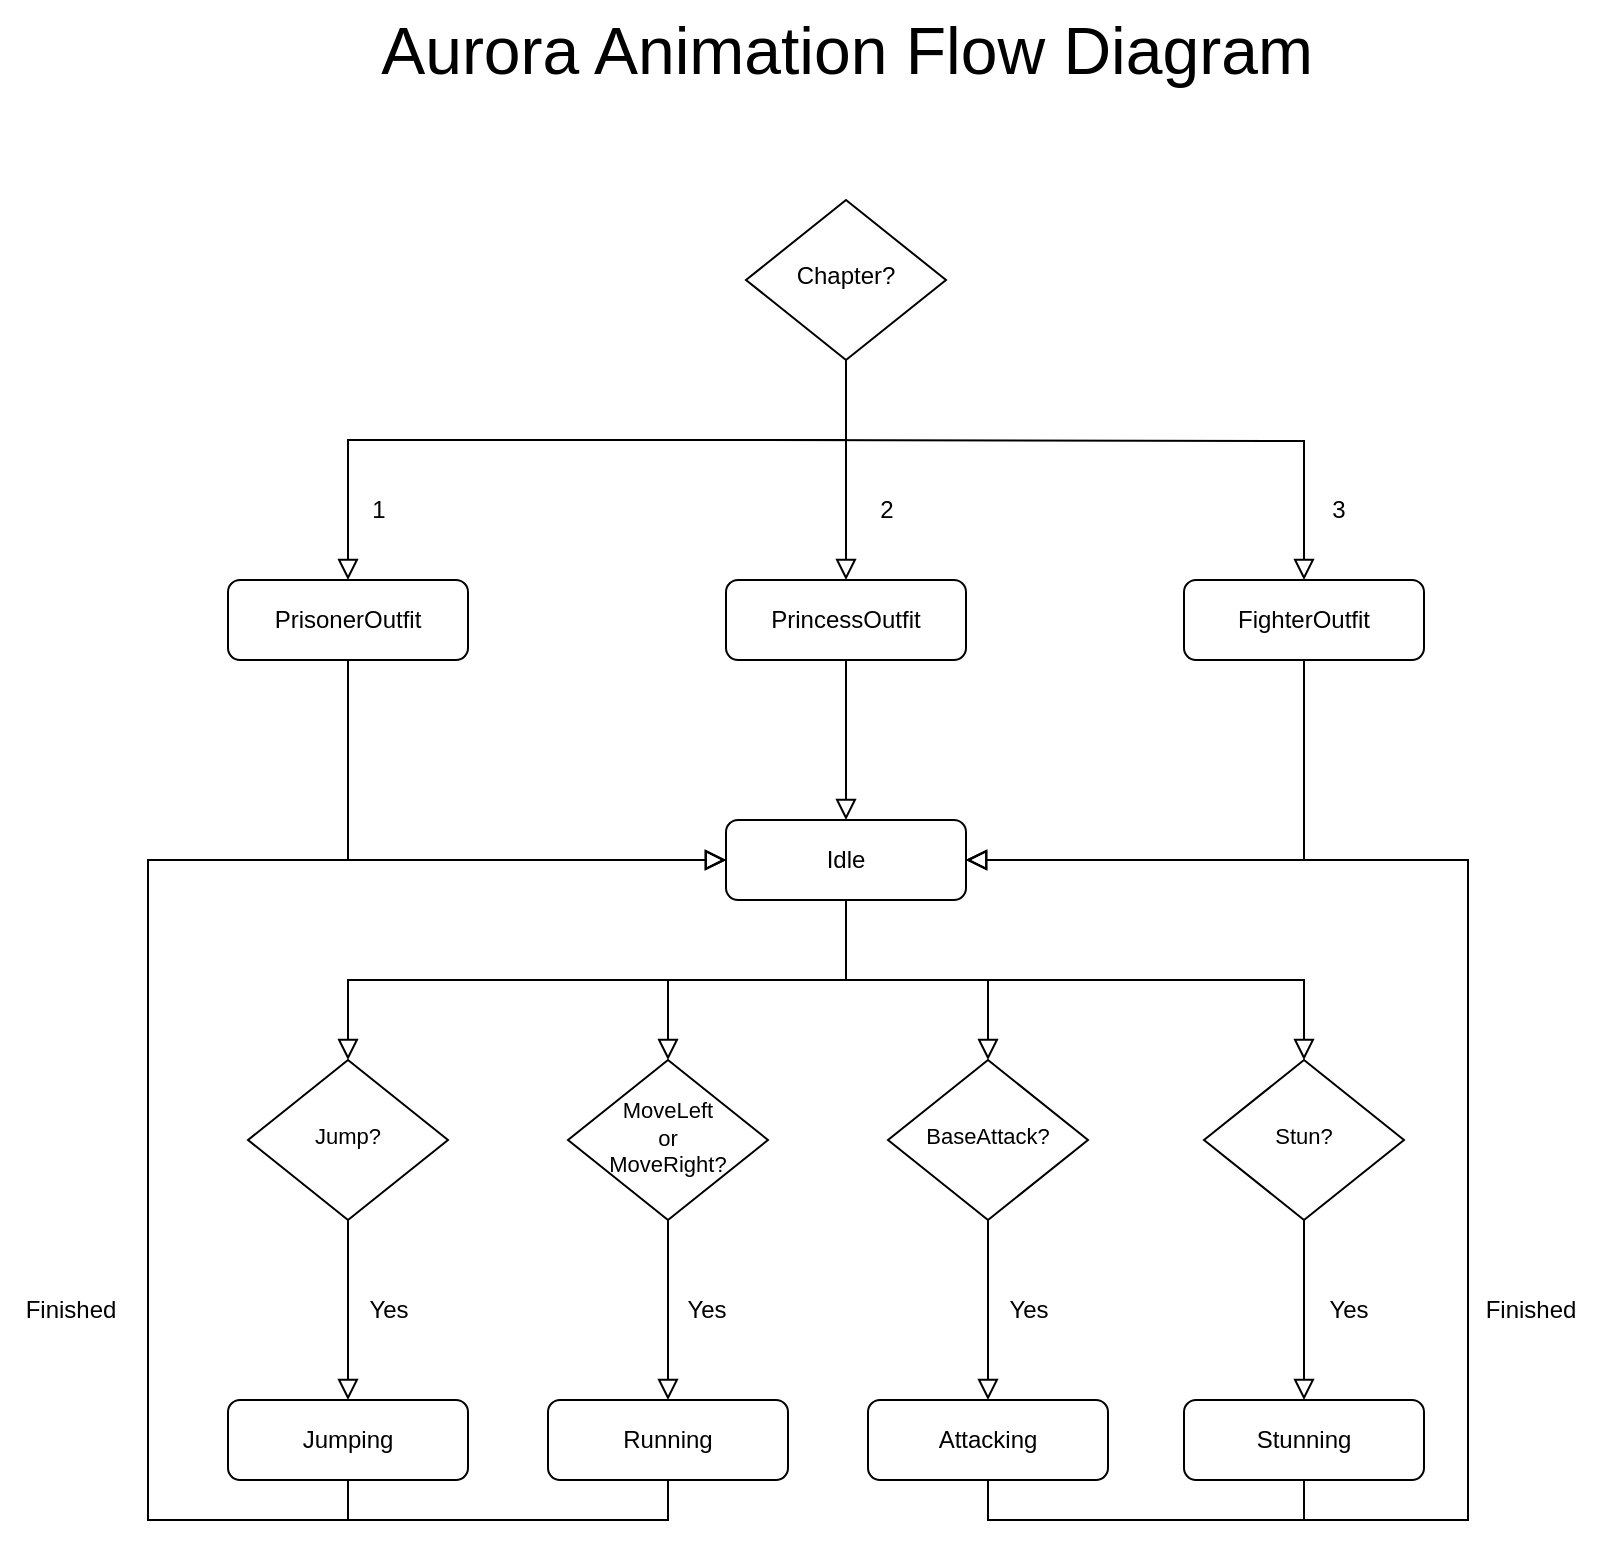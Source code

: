 <mxfile version="24.4.13" type="device">
  <diagram id="C5RBs43oDa-KdzZeNtuy" name="Page-1">
    <mxGraphModel dx="1050" dy="585" grid="1" gridSize="10" guides="1" tooltips="1" connect="1" arrows="1" fold="1" page="1" pageScale="1" pageWidth="827" pageHeight="1169" background="#ffffff" math="0" shadow="0">
      <root>
        <mxCell id="WIyWlLk6GJQsqaUBKTNV-0" />
        <mxCell id="WIyWlLk6GJQsqaUBKTNV-1" parent="WIyWlLk6GJQsqaUBKTNV-0" />
        <mxCell id="WIyWlLk6GJQsqaUBKTNV-2" value="" style="rounded=0;html=1;jettySize=auto;orthogonalLoop=1;fontSize=11;endArrow=block;endFill=0;endSize=8;strokeWidth=1;shadow=0;labelBackgroundColor=none;edgeStyle=orthogonalEdgeStyle;exitX=0.5;exitY=1;exitDx=0;exitDy=0;entryX=0.5;entryY=0;entryDx=0;entryDy=0;" parent="WIyWlLk6GJQsqaUBKTNV-1" source="n2T8AlLvgIsCgImxhBs7-0" target="n2T8AlLvgIsCgImxhBs7-11" edge="1">
          <mxGeometry relative="1" as="geometry">
            <mxPoint x="377" y="230" as="sourcePoint" />
            <mxPoint x="263" y="300" as="targetPoint" />
            <Array as="points">
              <mxPoint x="423" y="260" />
              <mxPoint x="263" y="260" />
            </Array>
          </mxGeometry>
        </mxCell>
        <mxCell id="n2T8AlLvgIsCgImxhBs7-0" value="Chapter?" style="rhombus;whiteSpace=wrap;html=1;shadow=0;fontFamily=Helvetica;fontSize=12;align=center;strokeWidth=1;spacing=6;spacingTop=-4;" vertex="1" parent="WIyWlLk6GJQsqaUBKTNV-1">
          <mxGeometry x="383" y="140" width="100" height="80" as="geometry" />
        </mxCell>
        <mxCell id="n2T8AlLvgIsCgImxhBs7-4" value="" style="rounded=0;html=1;jettySize=auto;orthogonalLoop=1;fontSize=11;endArrow=block;endFill=0;endSize=8;strokeWidth=1;shadow=0;labelBackgroundColor=none;edgeStyle=orthogonalEdgeStyle;exitX=0.5;exitY=1;exitDx=0;exitDy=0;entryX=0.5;entryY=0;entryDx=0;entryDy=0;" edge="1" parent="WIyWlLk6GJQsqaUBKTNV-1" source="n2T8AlLvgIsCgImxhBs7-0" target="n2T8AlLvgIsCgImxhBs7-10">
          <mxGeometry relative="1" as="geometry">
            <mxPoint x="383" y="230" as="sourcePoint" />
            <mxPoint x="373" y="350" as="targetPoint" />
          </mxGeometry>
        </mxCell>
        <mxCell id="n2T8AlLvgIsCgImxhBs7-5" value="" style="rounded=0;html=1;jettySize=auto;orthogonalLoop=1;fontSize=11;endArrow=block;endFill=0;endSize=8;strokeWidth=1;shadow=0;labelBackgroundColor=none;edgeStyle=orthogonalEdgeStyle;exitX=0.5;exitY=1;exitDx=0;exitDy=0;entryX=0.5;entryY=0;entryDx=0;entryDy=0;" edge="1" parent="WIyWlLk6GJQsqaUBKTNV-1" target="n2T8AlLvgIsCgImxhBs7-9">
          <mxGeometry relative="1" as="geometry">
            <mxPoint x="373" y="260" as="sourcePoint" />
            <mxPoint x="493" y="350" as="targetPoint" />
          </mxGeometry>
        </mxCell>
        <mxCell id="n2T8AlLvgIsCgImxhBs7-6" value="3" style="text;html=1;align=center;verticalAlign=middle;resizable=0;points=[];autosize=1;strokeColor=none;fillColor=none;" vertex="1" parent="WIyWlLk6GJQsqaUBKTNV-1">
          <mxGeometry x="664" y="280" width="30" height="30" as="geometry" />
        </mxCell>
        <mxCell id="n2T8AlLvgIsCgImxhBs7-7" value="2" style="text;html=1;align=center;verticalAlign=middle;resizable=0;points=[];autosize=1;strokeColor=none;fillColor=none;" vertex="1" parent="WIyWlLk6GJQsqaUBKTNV-1">
          <mxGeometry x="438" y="280" width="30" height="30" as="geometry" />
        </mxCell>
        <mxCell id="n2T8AlLvgIsCgImxhBs7-8" value="1" style="text;html=1;align=center;verticalAlign=middle;resizable=0;points=[];autosize=1;strokeColor=none;fillColor=none;" vertex="1" parent="WIyWlLk6GJQsqaUBKTNV-1">
          <mxGeometry x="184" y="280" width="30" height="30" as="geometry" />
        </mxCell>
        <mxCell id="n2T8AlLvgIsCgImxhBs7-9" value="FighterOutfit" style="rounded=1;whiteSpace=wrap;html=1;fontSize=12;glass=0;strokeWidth=1;shadow=0;" vertex="1" parent="WIyWlLk6GJQsqaUBKTNV-1">
          <mxGeometry x="602" y="330" width="120" height="40" as="geometry" />
        </mxCell>
        <mxCell id="n2T8AlLvgIsCgImxhBs7-10" value="PrincessOutfit" style="rounded=1;whiteSpace=wrap;html=1;fontSize=12;glass=0;strokeWidth=1;shadow=0;" vertex="1" parent="WIyWlLk6GJQsqaUBKTNV-1">
          <mxGeometry x="373" y="330" width="120" height="40" as="geometry" />
        </mxCell>
        <mxCell id="n2T8AlLvgIsCgImxhBs7-11" value="PrisonerOutfit" style="rounded=1;whiteSpace=wrap;html=1;fontSize=12;glass=0;strokeWidth=1;shadow=0;" vertex="1" parent="WIyWlLk6GJQsqaUBKTNV-1">
          <mxGeometry x="124" y="330" width="120" height="40" as="geometry" />
        </mxCell>
        <mxCell id="n2T8AlLvgIsCgImxhBs7-13" value="" style="rounded=0;html=1;jettySize=auto;orthogonalLoop=1;fontSize=11;endArrow=block;endFill=0;endSize=8;strokeWidth=1;shadow=0;labelBackgroundColor=none;edgeStyle=orthogonalEdgeStyle;exitX=0.5;exitY=1;exitDx=0;exitDy=0;entryX=0;entryY=0.5;entryDx=0;entryDy=0;" edge="1" parent="WIyWlLk6GJQsqaUBKTNV-1" source="n2T8AlLvgIsCgImxhBs7-11" target="n2T8AlLvgIsCgImxhBs7-16">
          <mxGeometry relative="1" as="geometry">
            <mxPoint x="393" y="420" as="sourcePoint" />
            <mxPoint x="383" y="510" as="targetPoint" />
            <Array as="points">
              <mxPoint x="184" y="470" />
            </Array>
          </mxGeometry>
        </mxCell>
        <mxCell id="n2T8AlLvgIsCgImxhBs7-14" value="" style="rounded=0;html=1;jettySize=auto;orthogonalLoop=1;fontSize=11;endArrow=block;endFill=0;endSize=8;strokeWidth=1;shadow=0;labelBackgroundColor=none;edgeStyle=orthogonalEdgeStyle;exitX=0.5;exitY=1;exitDx=0;exitDy=0;entryX=0.5;entryY=0;entryDx=0;entryDy=0;" edge="1" parent="WIyWlLk6GJQsqaUBKTNV-1" source="n2T8AlLvgIsCgImxhBs7-10" target="n2T8AlLvgIsCgImxhBs7-16">
          <mxGeometry relative="1" as="geometry">
            <mxPoint x="463" y="400" as="sourcePoint" />
            <mxPoint x="433" y="470" as="targetPoint" />
          </mxGeometry>
        </mxCell>
        <mxCell id="n2T8AlLvgIsCgImxhBs7-15" value="" style="rounded=0;html=1;jettySize=auto;orthogonalLoop=1;fontSize=11;endArrow=block;endFill=0;endSize=8;strokeWidth=1;shadow=0;labelBackgroundColor=none;edgeStyle=orthogonalEdgeStyle;exitX=0.5;exitY=1;exitDx=0;exitDy=0;entryX=1;entryY=0.5;entryDx=0;entryDy=0;" edge="1" parent="WIyWlLk6GJQsqaUBKTNV-1" source="n2T8AlLvgIsCgImxhBs7-9" target="n2T8AlLvgIsCgImxhBs7-16">
          <mxGeometry relative="1" as="geometry">
            <mxPoint x="453" y="440" as="sourcePoint" />
            <mxPoint x="683" y="520" as="targetPoint" />
          </mxGeometry>
        </mxCell>
        <mxCell id="n2T8AlLvgIsCgImxhBs7-16" value="Idle" style="rounded=1;whiteSpace=wrap;html=1;fontSize=12;glass=0;strokeWidth=1;shadow=0;" vertex="1" parent="WIyWlLk6GJQsqaUBKTNV-1">
          <mxGeometry x="373" y="450" width="120" height="40" as="geometry" />
        </mxCell>
        <mxCell id="n2T8AlLvgIsCgImxhBs7-17" value="&lt;font style=&quot;font-size: 11px;&quot;&gt;MoveLeft&lt;/font&gt;&lt;div style=&quot;font-size: 11px;&quot;&gt;&lt;font style=&quot;font-size: 11px;&quot;&gt;or&lt;/font&gt;&lt;/div&gt;&lt;div style=&quot;font-size: 11px;&quot;&gt;&lt;font style=&quot;font-size: 11px;&quot;&gt;MoveRight?&lt;/font&gt;&lt;/div&gt;" style="rhombus;whiteSpace=wrap;html=1;shadow=0;fontFamily=Helvetica;fontSize=12;align=center;strokeWidth=1;spacing=6;spacingTop=-4;" vertex="1" parent="WIyWlLk6GJQsqaUBKTNV-1">
          <mxGeometry x="294" y="570" width="100" height="80" as="geometry" />
        </mxCell>
        <mxCell id="n2T8AlLvgIsCgImxhBs7-18" value="" style="rounded=0;html=1;jettySize=auto;orthogonalLoop=1;fontSize=11;endArrow=block;endFill=0;endSize=8;strokeWidth=1;shadow=0;labelBackgroundColor=none;edgeStyle=orthogonalEdgeStyle;exitX=0.5;exitY=1;exitDx=0;exitDy=0;entryX=0.5;entryY=0;entryDx=0;entryDy=0;" edge="1" parent="WIyWlLk6GJQsqaUBKTNV-1" source="n2T8AlLvgIsCgImxhBs7-16" target="n2T8AlLvgIsCgImxhBs7-17">
          <mxGeometry relative="1" as="geometry">
            <mxPoint x="454" y="534.5" as="sourcePoint" />
            <mxPoint x="454" y="644.5" as="targetPoint" />
          </mxGeometry>
        </mxCell>
        <mxCell id="n2T8AlLvgIsCgImxhBs7-20" value="Yes" style="text;html=1;align=center;verticalAlign=middle;resizable=0;points=[];autosize=1;strokeColor=none;fillColor=none;" vertex="1" parent="WIyWlLk6GJQsqaUBKTNV-1">
          <mxGeometry x="343" y="680" width="40" height="30" as="geometry" />
        </mxCell>
        <mxCell id="n2T8AlLvgIsCgImxhBs7-21" value="Running" style="rounded=1;whiteSpace=wrap;html=1;fontSize=12;glass=0;strokeWidth=1;shadow=0;" vertex="1" parent="WIyWlLk6GJQsqaUBKTNV-1">
          <mxGeometry x="284" y="740" width="120" height="40" as="geometry" />
        </mxCell>
        <mxCell id="n2T8AlLvgIsCgImxhBs7-22" value="" style="rounded=0;html=1;jettySize=auto;orthogonalLoop=1;fontSize=11;endArrow=block;endFill=0;endSize=8;strokeWidth=1;shadow=0;labelBackgroundColor=none;edgeStyle=orthogonalEdgeStyle;exitX=0.5;exitY=1;exitDx=0;exitDy=0;entryX=0.5;entryY=0;entryDx=0;entryDy=0;" edge="1" parent="WIyWlLk6GJQsqaUBKTNV-1" source="n2T8AlLvgIsCgImxhBs7-17" target="n2T8AlLvgIsCgImxhBs7-21">
          <mxGeometry relative="1" as="geometry">
            <mxPoint x="435" y="714.5" as="sourcePoint" />
            <mxPoint x="435" y="829.5" as="targetPoint" />
          </mxGeometry>
        </mxCell>
        <mxCell id="n2T8AlLvgIsCgImxhBs7-24" value="&lt;span style=&quot;font-size: 11px;&quot;&gt;Jump?&lt;/span&gt;" style="rhombus;whiteSpace=wrap;html=1;shadow=0;fontFamily=Helvetica;fontSize=12;align=center;strokeWidth=1;spacing=6;spacingTop=-4;" vertex="1" parent="WIyWlLk6GJQsqaUBKTNV-1">
          <mxGeometry x="134" y="570" width="100" height="80" as="geometry" />
        </mxCell>
        <mxCell id="n2T8AlLvgIsCgImxhBs7-25" value="" style="rounded=0;html=1;jettySize=auto;orthogonalLoop=1;fontSize=11;endArrow=block;endFill=0;endSize=8;strokeWidth=1;shadow=0;labelBackgroundColor=none;edgeStyle=orthogonalEdgeStyle;exitX=0.5;exitY=1;exitDx=0;exitDy=0;entryX=0.5;entryY=0;entryDx=0;entryDy=0;" edge="1" parent="WIyWlLk6GJQsqaUBKTNV-1" source="n2T8AlLvgIsCgImxhBs7-16" target="n2T8AlLvgIsCgImxhBs7-24">
          <mxGeometry relative="1" as="geometry">
            <mxPoint x="287.5" y="500" as="sourcePoint" />
            <mxPoint x="287.5" y="590" as="targetPoint" />
          </mxGeometry>
        </mxCell>
        <mxCell id="n2T8AlLvgIsCgImxhBs7-26" value="&lt;span style=&quot;font-size: 11px;&quot;&gt;BaseAttack?&lt;/span&gt;" style="rhombus;whiteSpace=wrap;html=1;shadow=0;fontFamily=Helvetica;fontSize=12;align=center;strokeWidth=1;spacing=6;spacingTop=-4;" vertex="1" parent="WIyWlLk6GJQsqaUBKTNV-1">
          <mxGeometry x="454" y="570" width="100" height="80" as="geometry" />
        </mxCell>
        <mxCell id="n2T8AlLvgIsCgImxhBs7-27" value="" style="rounded=0;html=1;jettySize=auto;orthogonalLoop=1;fontSize=11;endArrow=block;endFill=0;endSize=8;strokeWidth=1;shadow=0;labelBackgroundColor=none;edgeStyle=orthogonalEdgeStyle;exitX=0.5;exitY=1;exitDx=0;exitDy=0;entryX=0.5;entryY=0;entryDx=0;entryDy=0;" edge="1" parent="WIyWlLk6GJQsqaUBKTNV-1" source="n2T8AlLvgIsCgImxhBs7-16" target="n2T8AlLvgIsCgImxhBs7-26">
          <mxGeometry relative="1" as="geometry">
            <mxPoint x="773" y="530" as="sourcePoint" />
            <mxPoint x="524" y="620" as="targetPoint" />
          </mxGeometry>
        </mxCell>
        <mxCell id="n2T8AlLvgIsCgImxhBs7-28" value="" style="rounded=0;html=1;jettySize=auto;orthogonalLoop=1;fontSize=11;endArrow=block;endFill=0;endSize=8;strokeWidth=1;shadow=0;labelBackgroundColor=none;edgeStyle=orthogonalEdgeStyle;exitX=0.5;exitY=1;exitDx=0;exitDy=0;entryX=0.5;entryY=0;entryDx=0;entryDy=0;" edge="1" parent="WIyWlLk6GJQsqaUBKTNV-1" source="n2T8AlLvgIsCgImxhBs7-24" target="n2T8AlLvgIsCgImxhBs7-29">
          <mxGeometry relative="1" as="geometry">
            <mxPoint x="183.5" y="660" as="sourcePoint" />
            <mxPoint x="183.5" y="750" as="targetPoint" />
          </mxGeometry>
        </mxCell>
        <mxCell id="n2T8AlLvgIsCgImxhBs7-29" value="Jumping" style="rounded=1;whiteSpace=wrap;html=1;fontSize=12;glass=0;strokeWidth=1;shadow=0;" vertex="1" parent="WIyWlLk6GJQsqaUBKTNV-1">
          <mxGeometry x="124" y="740" width="120" height="40" as="geometry" />
        </mxCell>
        <mxCell id="n2T8AlLvgIsCgImxhBs7-30" value="Attacking" style="rounded=1;whiteSpace=wrap;html=1;fontSize=12;glass=0;strokeWidth=1;shadow=0;" vertex="1" parent="WIyWlLk6GJQsqaUBKTNV-1">
          <mxGeometry x="444" y="740" width="120" height="40" as="geometry" />
        </mxCell>
        <mxCell id="n2T8AlLvgIsCgImxhBs7-31" value="" style="rounded=0;html=1;jettySize=auto;orthogonalLoop=1;fontSize=11;endArrow=block;endFill=0;endSize=8;strokeWidth=1;shadow=0;labelBackgroundColor=none;edgeStyle=orthogonalEdgeStyle;exitX=0.5;exitY=1;exitDx=0;exitDy=0;entryX=0.5;entryY=0;entryDx=0;entryDy=0;" edge="1" parent="WIyWlLk6GJQsqaUBKTNV-1" source="n2T8AlLvgIsCgImxhBs7-26" target="n2T8AlLvgIsCgImxhBs7-30">
          <mxGeometry relative="1" as="geometry">
            <mxPoint x="596" y="630" as="sourcePoint" />
            <mxPoint x="596" y="720" as="targetPoint" />
          </mxGeometry>
        </mxCell>
        <mxCell id="n2T8AlLvgIsCgImxhBs7-32" value="Yes" style="text;html=1;align=center;verticalAlign=middle;resizable=0;points=[];autosize=1;strokeColor=none;fillColor=none;" vertex="1" parent="WIyWlLk6GJQsqaUBKTNV-1">
          <mxGeometry x="504" y="680" width="40" height="30" as="geometry" />
        </mxCell>
        <mxCell id="n2T8AlLvgIsCgImxhBs7-33" value="Yes" style="text;html=1;align=center;verticalAlign=middle;resizable=0;points=[];autosize=1;strokeColor=none;fillColor=none;" vertex="1" parent="WIyWlLk6GJQsqaUBKTNV-1">
          <mxGeometry x="184" y="680" width="40" height="30" as="geometry" />
        </mxCell>
        <mxCell id="n2T8AlLvgIsCgImxhBs7-34" value="&lt;span style=&quot;font-size: 11px;&quot;&gt;Stun?&lt;/span&gt;" style="rhombus;whiteSpace=wrap;html=1;shadow=0;fontFamily=Helvetica;fontSize=12;align=center;strokeWidth=1;spacing=6;spacingTop=-4;" vertex="1" parent="WIyWlLk6GJQsqaUBKTNV-1">
          <mxGeometry x="612" y="570" width="100" height="80" as="geometry" />
        </mxCell>
        <mxCell id="n2T8AlLvgIsCgImxhBs7-35" value="" style="rounded=0;html=1;jettySize=auto;orthogonalLoop=1;fontSize=11;endArrow=block;endFill=0;endSize=8;strokeWidth=1;shadow=0;labelBackgroundColor=none;edgeStyle=orthogonalEdgeStyle;exitX=0.5;exitY=1;exitDx=0;exitDy=0;entryX=0.5;entryY=0;entryDx=0;entryDy=0;" edge="1" parent="WIyWlLk6GJQsqaUBKTNV-1" source="n2T8AlLvgIsCgImxhBs7-16" target="n2T8AlLvgIsCgImxhBs7-34">
          <mxGeometry relative="1" as="geometry">
            <mxPoint x="851" y="520" as="sourcePoint" />
            <mxPoint x="532" y="600" as="targetPoint" />
          </mxGeometry>
        </mxCell>
        <mxCell id="n2T8AlLvgIsCgImxhBs7-36" value="" style="rounded=0;html=1;jettySize=auto;orthogonalLoop=1;fontSize=11;endArrow=block;endFill=0;endSize=8;strokeWidth=1;shadow=0;labelBackgroundColor=none;edgeStyle=orthogonalEdgeStyle;exitX=0.5;exitY=1;exitDx=0;exitDy=0;entryX=0.5;entryY=0;entryDx=0;entryDy=0;" edge="1" parent="WIyWlLk6GJQsqaUBKTNV-1" source="n2T8AlLvgIsCgImxhBs7-34" target="n2T8AlLvgIsCgImxhBs7-37">
          <mxGeometry relative="1" as="geometry">
            <mxPoint x="674.5" y="640" as="sourcePoint" />
            <mxPoint x="674.5" y="730" as="targetPoint" />
          </mxGeometry>
        </mxCell>
        <mxCell id="n2T8AlLvgIsCgImxhBs7-37" value="Stunning" style="rounded=1;whiteSpace=wrap;html=1;fontSize=12;glass=0;strokeWidth=1;shadow=0;" vertex="1" parent="WIyWlLk6GJQsqaUBKTNV-1">
          <mxGeometry x="602" y="740" width="120" height="40" as="geometry" />
        </mxCell>
        <mxCell id="n2T8AlLvgIsCgImxhBs7-38" value="Yes" style="text;html=1;align=center;verticalAlign=middle;resizable=0;points=[];autosize=1;strokeColor=none;fillColor=none;" vertex="1" parent="WIyWlLk6GJQsqaUBKTNV-1">
          <mxGeometry x="664" y="680" width="40" height="30" as="geometry" />
        </mxCell>
        <mxCell id="n2T8AlLvgIsCgImxhBs7-41" value="" style="rounded=0;html=1;jettySize=auto;orthogonalLoop=1;fontSize=11;endArrow=block;endFill=0;endSize=8;strokeWidth=1;shadow=0;labelBackgroundColor=none;edgeStyle=orthogonalEdgeStyle;exitX=0.5;exitY=1;exitDx=0;exitDy=0;entryX=0;entryY=0.5;entryDx=0;entryDy=0;" edge="1" parent="WIyWlLk6GJQsqaUBKTNV-1" source="n2T8AlLvgIsCgImxhBs7-21" target="n2T8AlLvgIsCgImxhBs7-16">
          <mxGeometry relative="1" as="geometry">
            <mxPoint x="343" y="800" as="sourcePoint" />
            <mxPoint x="344" y="890" as="targetPoint" />
            <Array as="points">
              <mxPoint x="344" y="800" />
              <mxPoint x="84" y="800" />
              <mxPoint x="84" y="470" />
            </Array>
          </mxGeometry>
        </mxCell>
        <mxCell id="n2T8AlLvgIsCgImxhBs7-42" value="" style="rounded=0;html=1;jettySize=auto;orthogonalLoop=1;fontSize=11;endArrow=block;endFill=0;endSize=8;strokeWidth=1;shadow=0;labelBackgroundColor=none;edgeStyle=orthogonalEdgeStyle;exitX=0.5;exitY=1;exitDx=0;exitDy=0;entryX=0;entryY=0.5;entryDx=0;entryDy=0;" edge="1" parent="WIyWlLk6GJQsqaUBKTNV-1" source="n2T8AlLvgIsCgImxhBs7-29" target="n2T8AlLvgIsCgImxhBs7-16">
          <mxGeometry relative="1" as="geometry">
            <mxPoint x="198.5" y="790" as="sourcePoint" />
            <mxPoint x="198.5" y="900" as="targetPoint" />
            <Array as="points">
              <mxPoint x="184" y="800" />
              <mxPoint x="84" y="800" />
              <mxPoint x="84" y="470" />
            </Array>
          </mxGeometry>
        </mxCell>
        <mxCell id="n2T8AlLvgIsCgImxhBs7-44" value="" style="rounded=0;html=1;jettySize=auto;orthogonalLoop=1;fontSize=11;endArrow=block;endFill=0;endSize=8;strokeWidth=1;shadow=0;labelBackgroundColor=none;edgeStyle=orthogonalEdgeStyle;exitX=0.5;exitY=1;exitDx=0;exitDy=0;entryX=1;entryY=0.5;entryDx=0;entryDy=0;" edge="1" parent="WIyWlLk6GJQsqaUBKTNV-1" source="n2T8AlLvgIsCgImxhBs7-30" target="n2T8AlLvgIsCgImxhBs7-16">
          <mxGeometry relative="1" as="geometry">
            <mxPoint x="534" y="840" as="sourcePoint" />
            <mxPoint x="534" y="930" as="targetPoint" />
            <Array as="points">
              <mxPoint x="504" y="800" />
              <mxPoint x="744" y="800" />
              <mxPoint x="744" y="470" />
            </Array>
          </mxGeometry>
        </mxCell>
        <mxCell id="n2T8AlLvgIsCgImxhBs7-45" value="" style="rounded=0;html=1;jettySize=auto;orthogonalLoop=1;fontSize=11;endArrow=block;endFill=0;endSize=8;strokeWidth=1;shadow=0;labelBackgroundColor=none;edgeStyle=orthogonalEdgeStyle;exitX=0.5;exitY=1;exitDx=0;exitDy=0;entryX=1;entryY=0.5;entryDx=0;entryDy=0;" edge="1" parent="WIyWlLk6GJQsqaUBKTNV-1" source="n2T8AlLvgIsCgImxhBs7-37" target="n2T8AlLvgIsCgImxhBs7-16">
          <mxGeometry relative="1" as="geometry">
            <mxPoint x="784" y="800" as="sourcePoint" />
            <mxPoint x="784" y="890" as="targetPoint" />
            <Array as="points">
              <mxPoint x="662" y="800" />
              <mxPoint x="744" y="800" />
              <mxPoint x="744" y="470" />
            </Array>
          </mxGeometry>
        </mxCell>
        <mxCell id="n2T8AlLvgIsCgImxhBs7-47" value="Finished" style="text;html=1;align=center;verticalAlign=middle;resizable=0;points=[];autosize=1;strokeColor=none;fillColor=none;" vertex="1" parent="WIyWlLk6GJQsqaUBKTNV-1">
          <mxGeometry x="740" y="680" width="70" height="30" as="geometry" />
        </mxCell>
        <mxCell id="n2T8AlLvgIsCgImxhBs7-48" value="Finished" style="text;html=1;align=center;verticalAlign=middle;resizable=0;points=[];autosize=1;strokeColor=none;fillColor=none;" vertex="1" parent="WIyWlLk6GJQsqaUBKTNV-1">
          <mxGeometry x="10" y="680" width="70" height="30" as="geometry" />
        </mxCell>
        <mxCell id="n2T8AlLvgIsCgImxhBs7-49" value="&lt;font style=&quot;font-size: 33px;&quot;&gt;Aurora Animation Flow Diagram&lt;/font&gt;" style="text;html=1;align=center;verticalAlign=middle;resizable=0;points=[];autosize=1;strokeColor=none;fillColor=none;" vertex="1" parent="WIyWlLk6GJQsqaUBKTNV-1">
          <mxGeometry x="188" y="40" width="490" height="50" as="geometry" />
        </mxCell>
      </root>
    </mxGraphModel>
  </diagram>
</mxfile>
